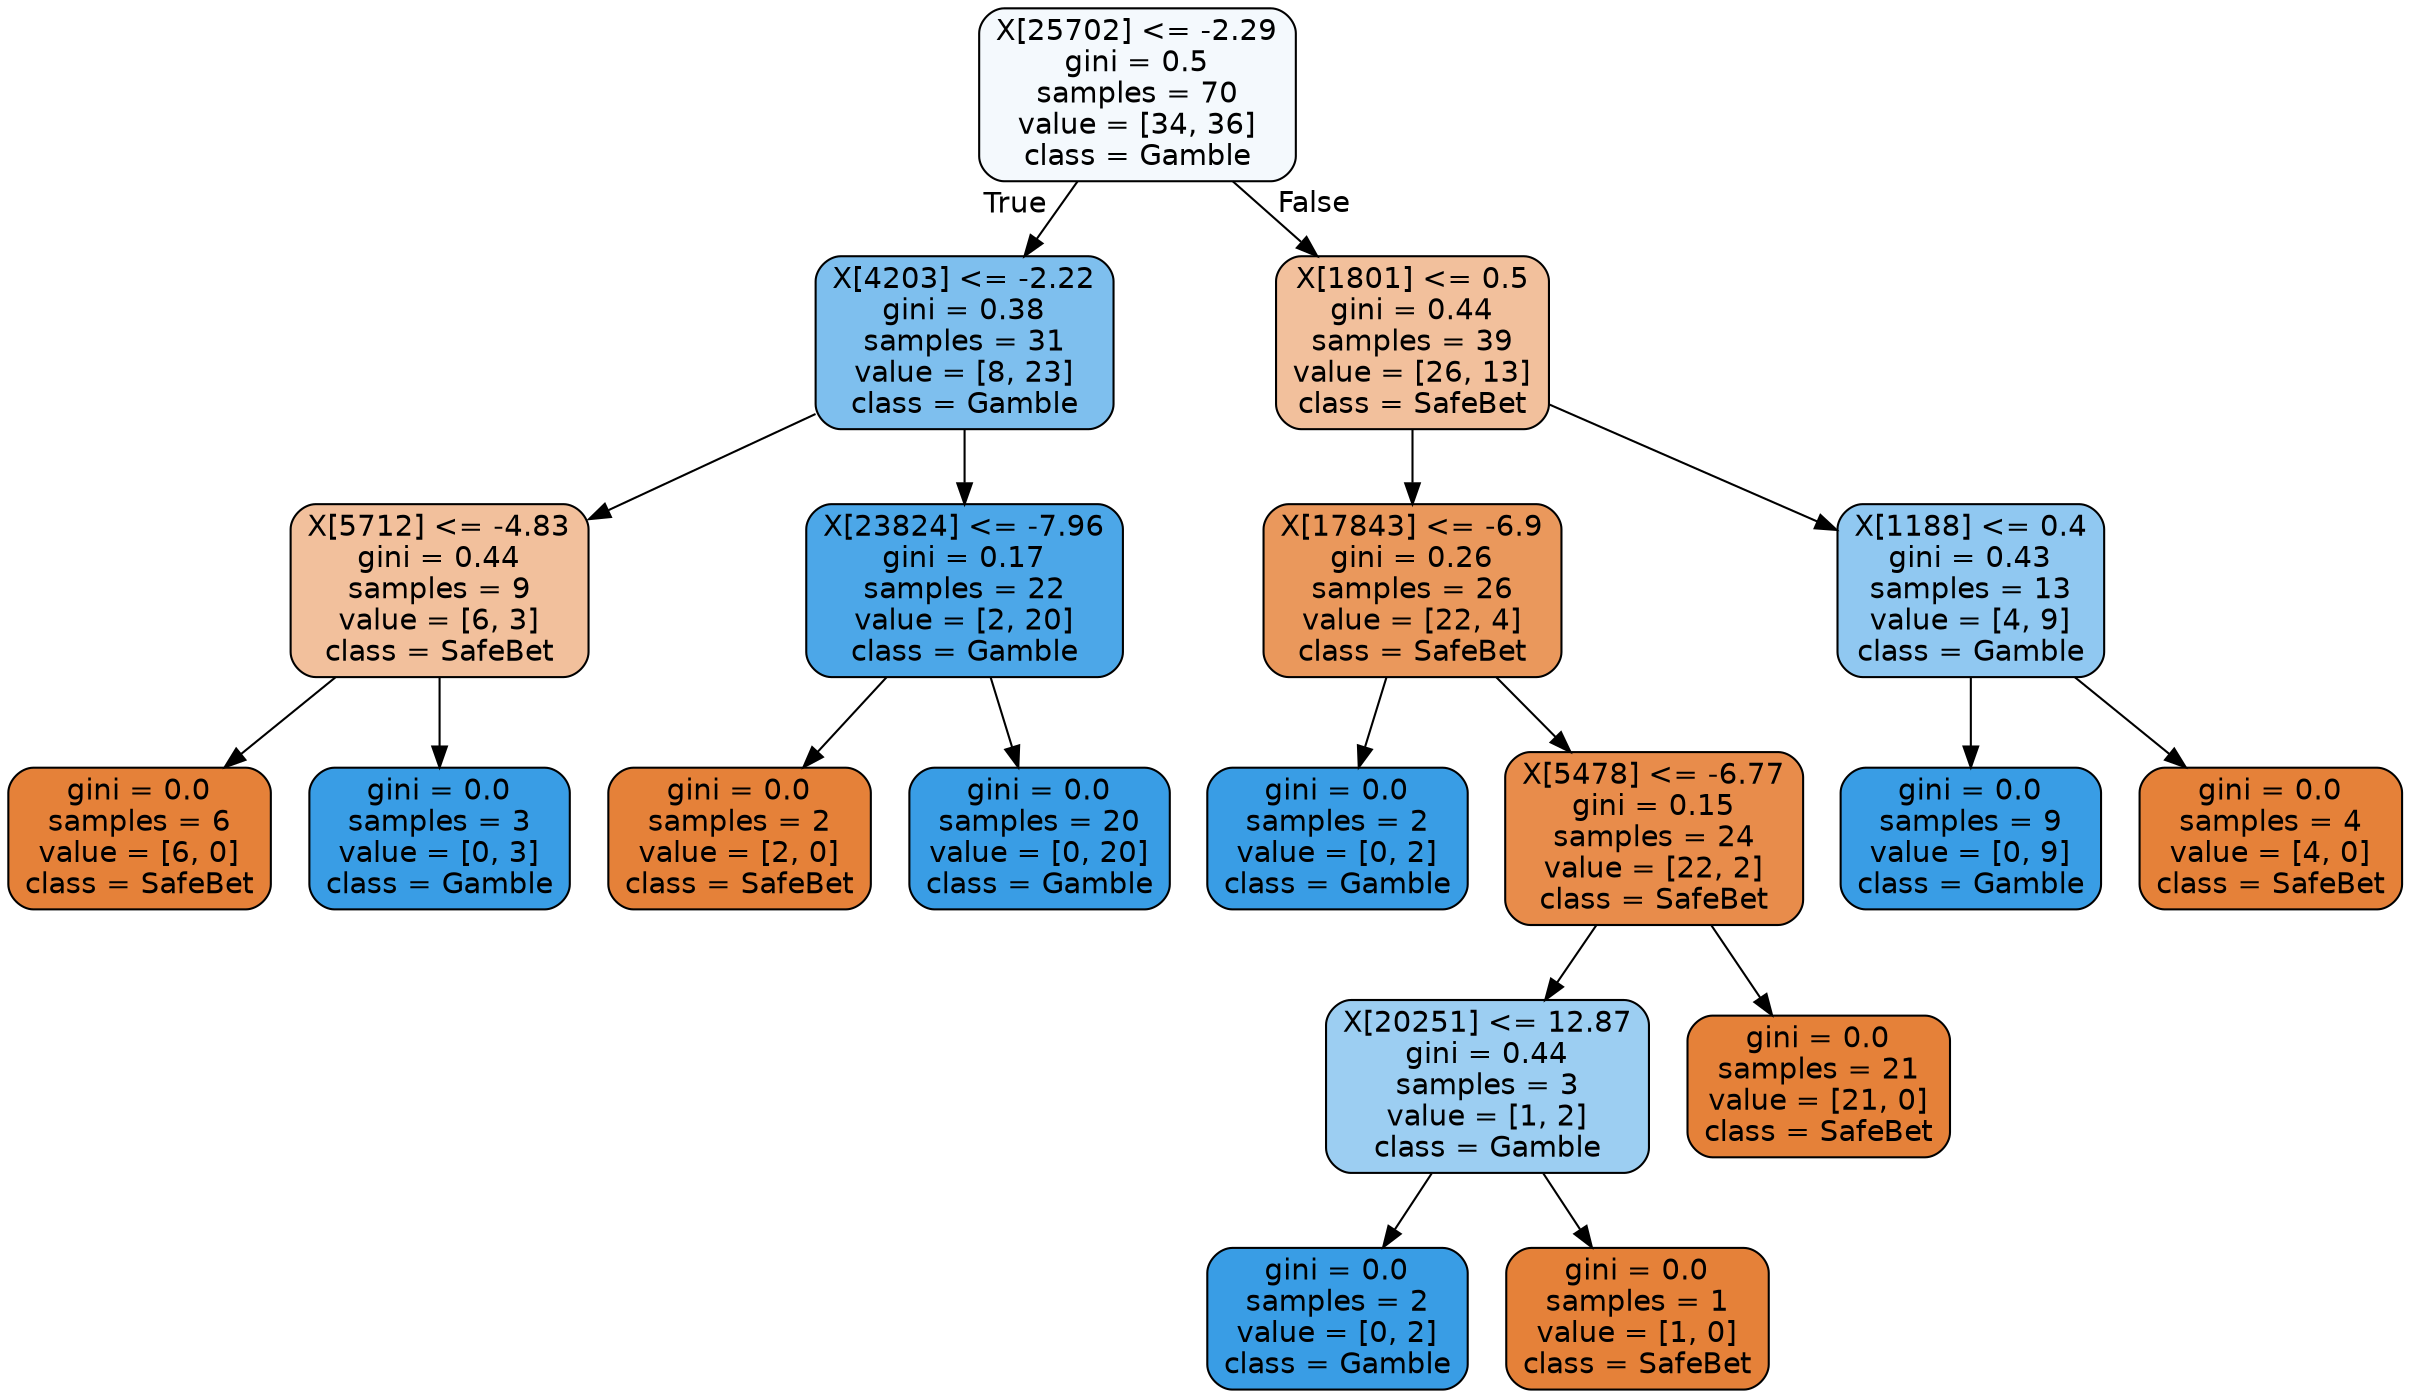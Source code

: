 digraph Tree {
node [shape=box, style="filled, rounded", color="black", fontname=helvetica] ;
edge [fontname=helvetica] ;
0 [label="X[25702] <= -2.29\ngini = 0.5\nsamples = 70\nvalue = [34, 36]\nclass = Gamble", fillcolor="#399de50e"] ;
1 [label="X[4203] <= -2.22\ngini = 0.38\nsamples = 31\nvalue = [8, 23]\nclass = Gamble", fillcolor="#399de5a6"] ;
0 -> 1 [labeldistance=2.5, labelangle=45, headlabel="True"] ;
2 [label="X[5712] <= -4.83\ngini = 0.44\nsamples = 9\nvalue = [6, 3]\nclass = SafeBet", fillcolor="#e581397f"] ;
1 -> 2 ;
3 [label="gini = 0.0\nsamples = 6\nvalue = [6, 0]\nclass = SafeBet", fillcolor="#e58139ff"] ;
2 -> 3 ;
4 [label="gini = 0.0\nsamples = 3\nvalue = [0, 3]\nclass = Gamble", fillcolor="#399de5ff"] ;
2 -> 4 ;
5 [label="X[23824] <= -7.96\ngini = 0.17\nsamples = 22\nvalue = [2, 20]\nclass = Gamble", fillcolor="#399de5e6"] ;
1 -> 5 ;
6 [label="gini = 0.0\nsamples = 2\nvalue = [2, 0]\nclass = SafeBet", fillcolor="#e58139ff"] ;
5 -> 6 ;
7 [label="gini = 0.0\nsamples = 20\nvalue = [0, 20]\nclass = Gamble", fillcolor="#399de5ff"] ;
5 -> 7 ;
8 [label="X[1801] <= 0.5\ngini = 0.44\nsamples = 39\nvalue = [26, 13]\nclass = SafeBet", fillcolor="#e581397f"] ;
0 -> 8 [labeldistance=2.5, labelangle=-45, headlabel="False"] ;
9 [label="X[17843] <= -6.9\ngini = 0.26\nsamples = 26\nvalue = [22, 4]\nclass = SafeBet", fillcolor="#e58139d1"] ;
8 -> 9 ;
10 [label="gini = 0.0\nsamples = 2\nvalue = [0, 2]\nclass = Gamble", fillcolor="#399de5ff"] ;
9 -> 10 ;
11 [label="X[5478] <= -6.77\ngini = 0.15\nsamples = 24\nvalue = [22, 2]\nclass = SafeBet", fillcolor="#e58139e8"] ;
9 -> 11 ;
12 [label="X[20251] <= 12.87\ngini = 0.44\nsamples = 3\nvalue = [1, 2]\nclass = Gamble", fillcolor="#399de57f"] ;
11 -> 12 ;
13 [label="gini = 0.0\nsamples = 2\nvalue = [0, 2]\nclass = Gamble", fillcolor="#399de5ff"] ;
12 -> 13 ;
14 [label="gini = 0.0\nsamples = 1\nvalue = [1, 0]\nclass = SafeBet", fillcolor="#e58139ff"] ;
12 -> 14 ;
15 [label="gini = 0.0\nsamples = 21\nvalue = [21, 0]\nclass = SafeBet", fillcolor="#e58139ff"] ;
11 -> 15 ;
16 [label="X[1188] <= 0.4\ngini = 0.43\nsamples = 13\nvalue = [4, 9]\nclass = Gamble", fillcolor="#399de58e"] ;
8 -> 16 ;
17 [label="gini = 0.0\nsamples = 9\nvalue = [0, 9]\nclass = Gamble", fillcolor="#399de5ff"] ;
16 -> 17 ;
18 [label="gini = 0.0\nsamples = 4\nvalue = [4, 0]\nclass = SafeBet", fillcolor="#e58139ff"] ;
16 -> 18 ;
}